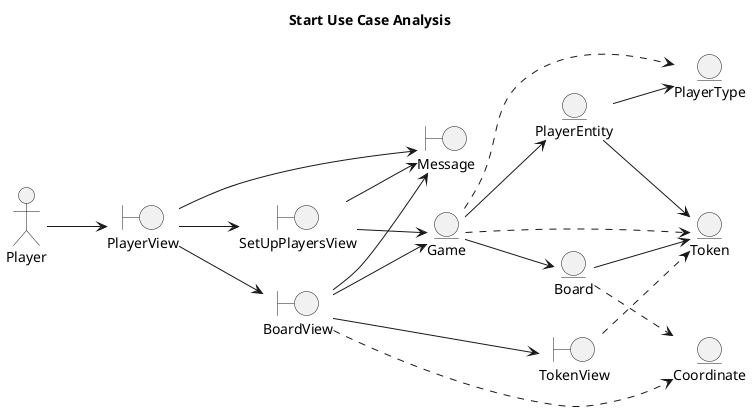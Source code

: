 @startuml StartUseCaseAnalysis
title Start Use Case Analysis

left to right direction
actor Player
boundary PlayerView
boundary Message
boundary SetUpPlayersView
boundary BoardView
boundary TokenView

entity Game
entity PlayerEntity
entity Token
entity PlayerEntity
entity PlayerType
entity Board
entity Coordinate

Player --> PlayerView
PlayerView --> Message
PlayerView --> SetUpPlayersView
    SetUpPlayersView --> Message
    SetUpPlayersView --> Game
    Game ..> Token
    Game --> PlayerEntity
    Game ..> PlayerType
        PlayerEntity --> Token
        PlayerEntity --> PlayerType
PlayerView --> BoardView
    BoardView --> Message
    BoardView --> Game
        Game --> Board
        Board --> Token
        Board ..> Coordinate
    BoardView ..> Coordinate
    BoardView --> TokenView
        TokenView ..> Token
@enduml

@startuml PlayUseCaseAnalysis
title Start Use Case Analysis

left to right direction
actor Player
boundary PlayerView
boundary PlayView
boundary Message
boundary BoardView
boundary TokenView

entity GameEntity
entity PlayerEntity
entity TurnEntity
entity BoardEntity
entity Token
entity Coordinate

Player --> PlayerView
    PlayerView --> PlayView
        PlayView --> Message
        PlayView --> TokenView
            TokenView ..> Token
        PlayView --> GameEntity
            GameEntity --> TurnEntity
            GameEntity --> PlayerEntity
                PlayerEntity --> BoardEntity
                PlayerEntity --> Token
                    BoardEntity --> Token
                    BoardEntity --> Coordinate
        PlayView --> BoardView
            BoardView --> Message
            BoardView ..> Coordinate
            BoardView --> GameEntity
                GameEntity --> BoardEntity
@enduml


@startuml ResumeUseCaseAnalysis
title Resume Use Case Analysis
left to right direction

actor Player
boundary PlayerView
boundary YesNotDialogView
boundary MessageView

entity GameEntity
entity BoardEntity
entity Token
entity Coordinate

Player --> PlayerView
    PlayerView --> MessageView
    PlayerView --> YesNotDialogView
        YesNotDialogView --> MessageView
    PlayerView --> GameEntity
    GameEntity --> BoardEntity
        BoardEntity --> Token
        BoardEntity ..> Coordinate
@enduml